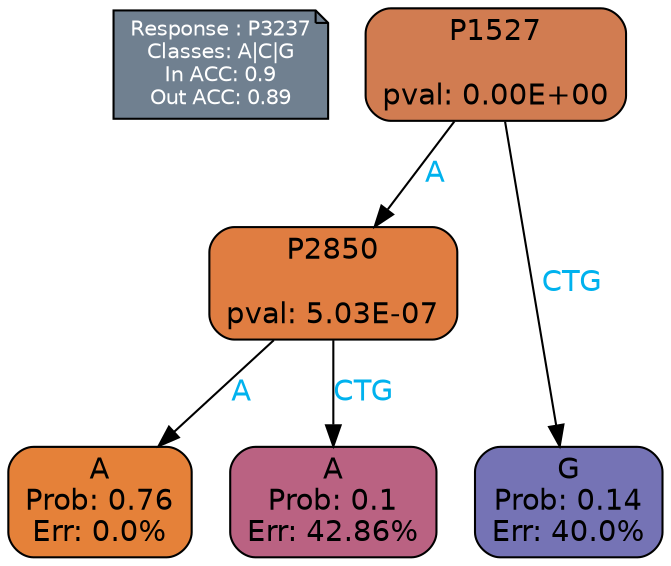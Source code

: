 digraph Tree {
node [shape=box, style="filled, rounded", color="black", fontname=helvetica] ;
graph [ranksep=equally, splines=polylines, bgcolor=transparent, dpi=600] ;
edge [fontname=helvetica] ;
LEGEND [label="Response : P3237
Classes: A|C|G
In ACC: 0.9
Out ACC: 0.89
",shape=note,align=left,style=filled,fillcolor="slategray",fontcolor="white",fontsize=10];1 [label="P1527

pval: 0.00E+00", fillcolor="#d17c51"] ;
2 [label="P2850

pval: 5.03E-07", fillcolor="#e07d41"] ;
3 [label="A
Prob: 0.76
Err: 0.0%", fillcolor="#e58139"] ;
4 [label="A
Prob: 0.1
Err: 42.86%", fillcolor="#ba6282"] ;
5 [label="G
Prob: 0.14
Err: 40.0%", fillcolor="#7573b5"] ;
1 -> 2 [label="A",fontcolor=deepskyblue2] ;
1 -> 5 [label="CTG",fontcolor=deepskyblue2] ;
2 -> 3 [label="A",fontcolor=deepskyblue2] ;
2 -> 4 [label="CTG",fontcolor=deepskyblue2] ;
{rank = same; 3;4;5;}{rank = same; LEGEND;1;}}